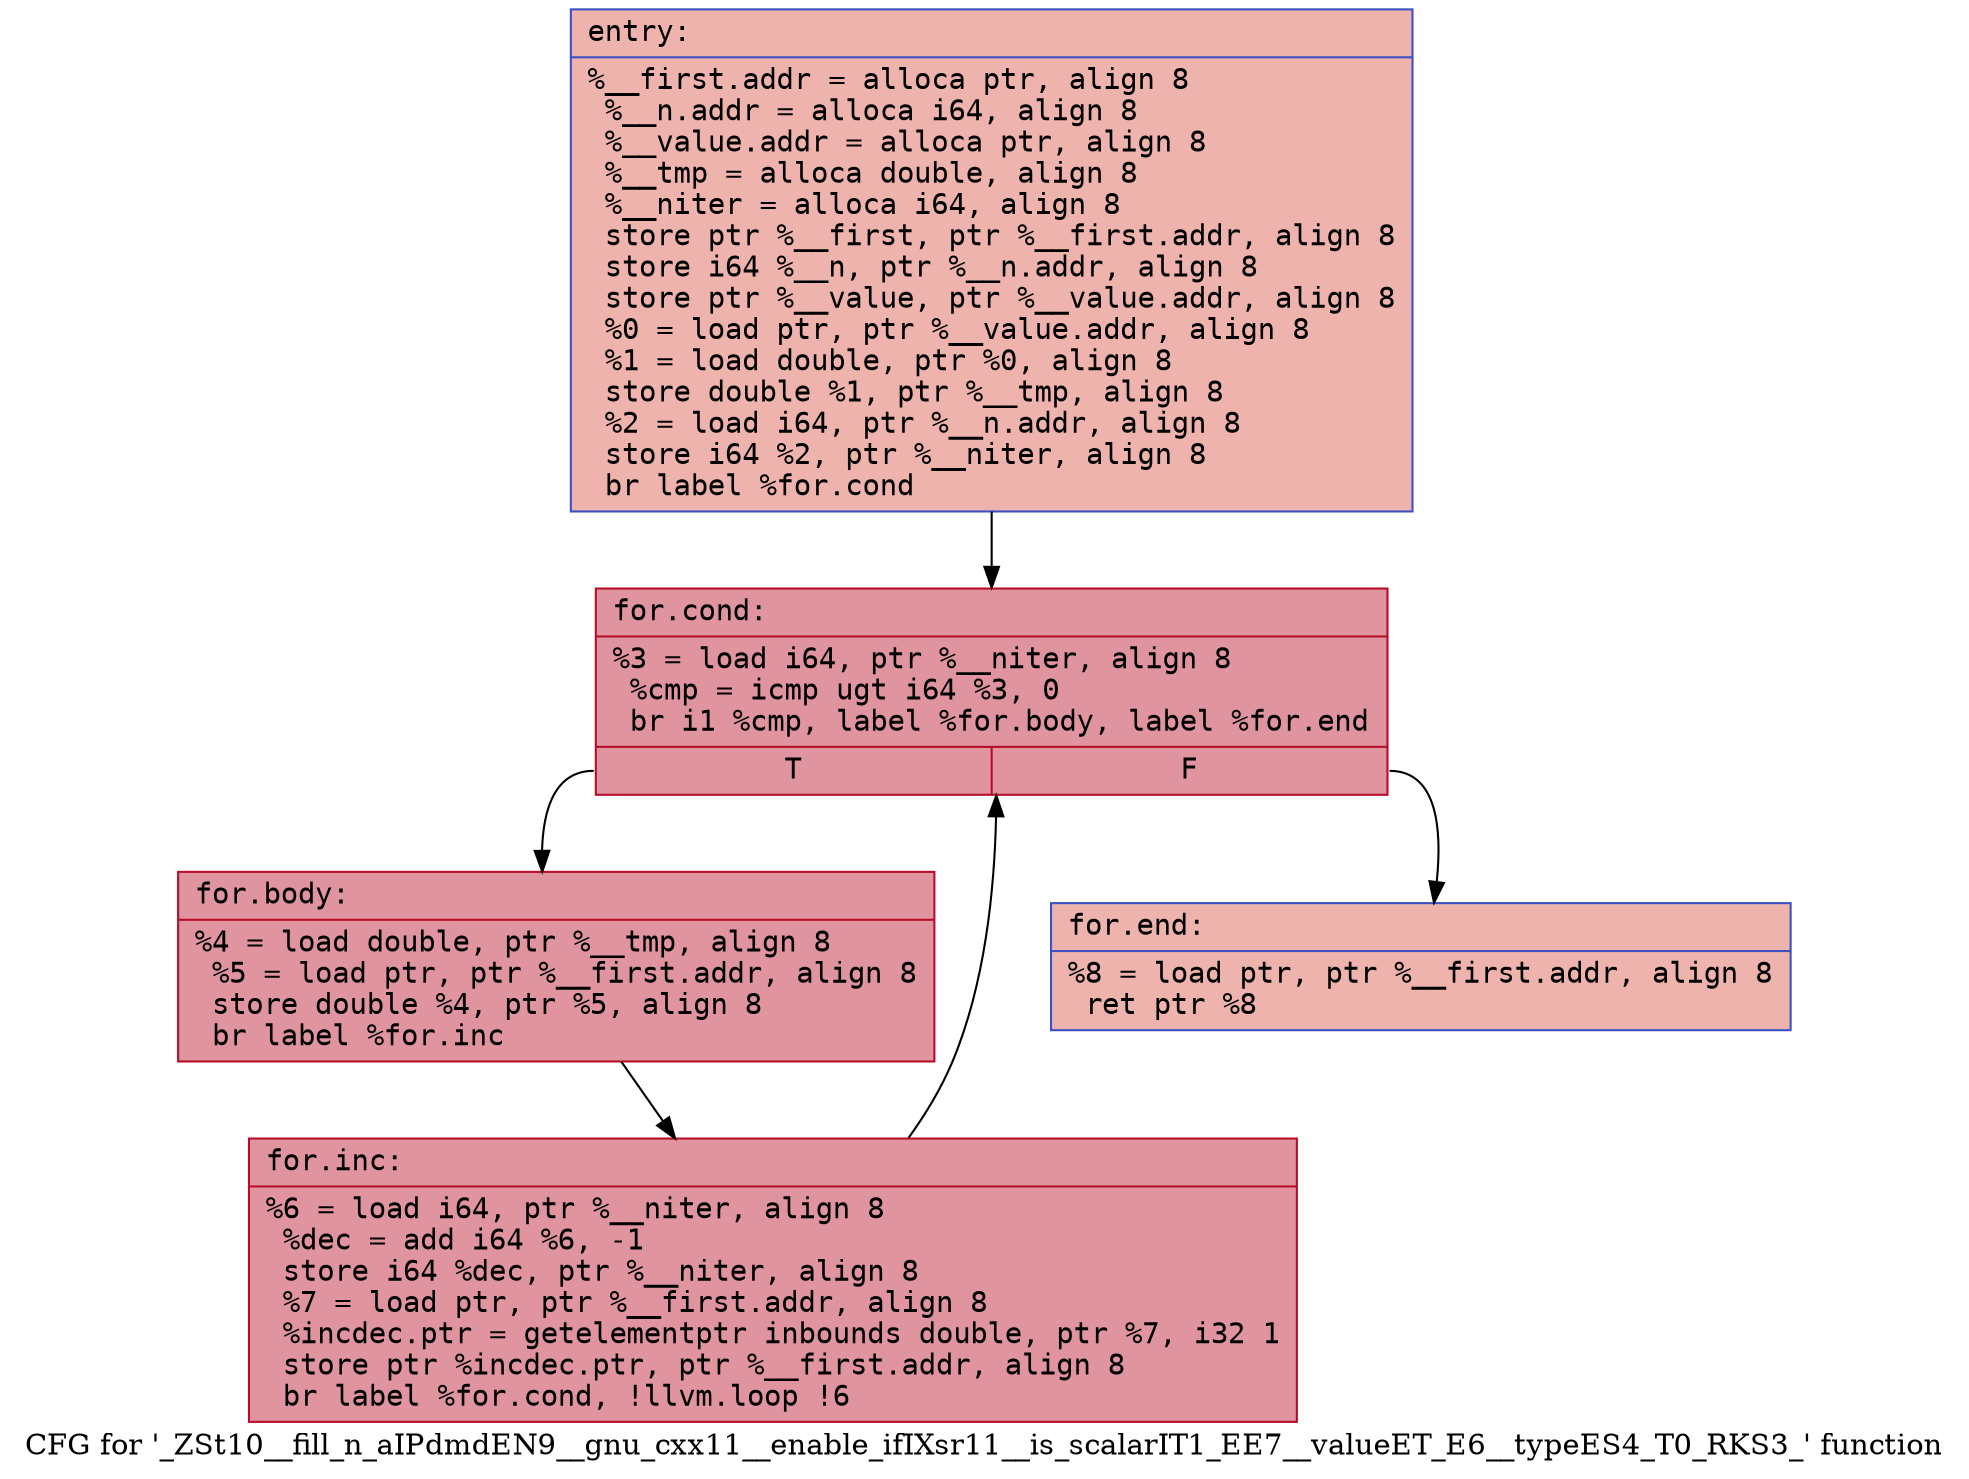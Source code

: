 digraph "CFG for '_ZSt10__fill_n_aIPdmdEN9__gnu_cxx11__enable_ifIXsr11__is_scalarIT1_EE7__valueET_E6__typeES4_T0_RKS3_' function" {
	label="CFG for '_ZSt10__fill_n_aIPdmdEN9__gnu_cxx11__enable_ifIXsr11__is_scalarIT1_EE7__valueET_E6__typeES4_T0_RKS3_' function";

	Node0x555f5b0fc210 [shape=record,color="#3d50c3ff", style=filled, fillcolor="#d6524470" fontname="Courier",label="{entry:\l|  %__first.addr = alloca ptr, align 8\l  %__n.addr = alloca i64, align 8\l  %__value.addr = alloca ptr, align 8\l  %__tmp = alloca double, align 8\l  %__niter = alloca i64, align 8\l  store ptr %__first, ptr %__first.addr, align 8\l  store i64 %__n, ptr %__n.addr, align 8\l  store ptr %__value, ptr %__value.addr, align 8\l  %0 = load ptr, ptr %__value.addr, align 8\l  %1 = load double, ptr %0, align 8\l  store double %1, ptr %__tmp, align 8\l  %2 = load i64, ptr %__n.addr, align 8\l  store i64 %2, ptr %__niter, align 8\l  br label %for.cond\l}"];
	Node0x555f5b0fc210 -> Node0x555f5b0fc9a0[tooltip="entry -> for.cond\nProbability 100.00%" ];
	Node0x555f5b0fc9a0 [shape=record,color="#b70d28ff", style=filled, fillcolor="#b70d2870" fontname="Courier",label="{for.cond:\l|  %3 = load i64, ptr %__niter, align 8\l  %cmp = icmp ugt i64 %3, 0\l  br i1 %cmp, label %for.body, label %for.end\l|{<s0>T|<s1>F}}"];
	Node0x555f5b0fc9a0:s0 -> Node0x555f5b0fcb50[tooltip="for.cond -> for.body\nProbability 96.88%" ];
	Node0x555f5b0fc9a0:s1 -> Node0x555f5b0fcbd0[tooltip="for.cond -> for.end\nProbability 3.12%" ];
	Node0x555f5b0fcb50 [shape=record,color="#b70d28ff", style=filled, fillcolor="#b70d2870" fontname="Courier",label="{for.body:\l|  %4 = load double, ptr %__tmp, align 8\l  %5 = load ptr, ptr %__first.addr, align 8\l  store double %4, ptr %5, align 8\l  br label %for.inc\l}"];
	Node0x555f5b0fcb50 -> Node0x555f5b0fd030[tooltip="for.body -> for.inc\nProbability 100.00%" ];
	Node0x555f5b0fd030 [shape=record,color="#b70d28ff", style=filled, fillcolor="#b70d2870" fontname="Courier",label="{for.inc:\l|  %6 = load i64, ptr %__niter, align 8\l  %dec = add i64 %6, -1\l  store i64 %dec, ptr %__niter, align 8\l  %7 = load ptr, ptr %__first.addr, align 8\l  %incdec.ptr = getelementptr inbounds double, ptr %7, i32 1\l  store ptr %incdec.ptr, ptr %__first.addr, align 8\l  br label %for.cond, !llvm.loop !6\l}"];
	Node0x555f5b0fd030 -> Node0x555f5b0fc9a0[tooltip="for.inc -> for.cond\nProbability 100.00%" ];
	Node0x555f5b0fcbd0 [shape=record,color="#3d50c3ff", style=filled, fillcolor="#d6524470" fontname="Courier",label="{for.end:\l|  %8 = load ptr, ptr %__first.addr, align 8\l  ret ptr %8\l}"];
}
